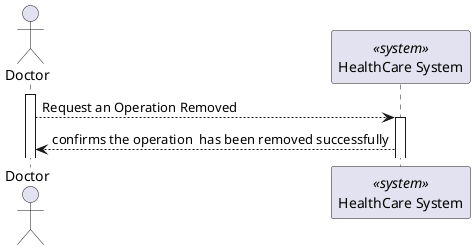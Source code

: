 @startuml

actor Doctor as "Doctor"
participant SYS as "HealthCare System" <<system>>

activate Doctor 

Doctor --> SYS : Request an Operation Removed

activate SYS 

SYS --> Doctor : confirms the operation  has been removed successfully


@enduml